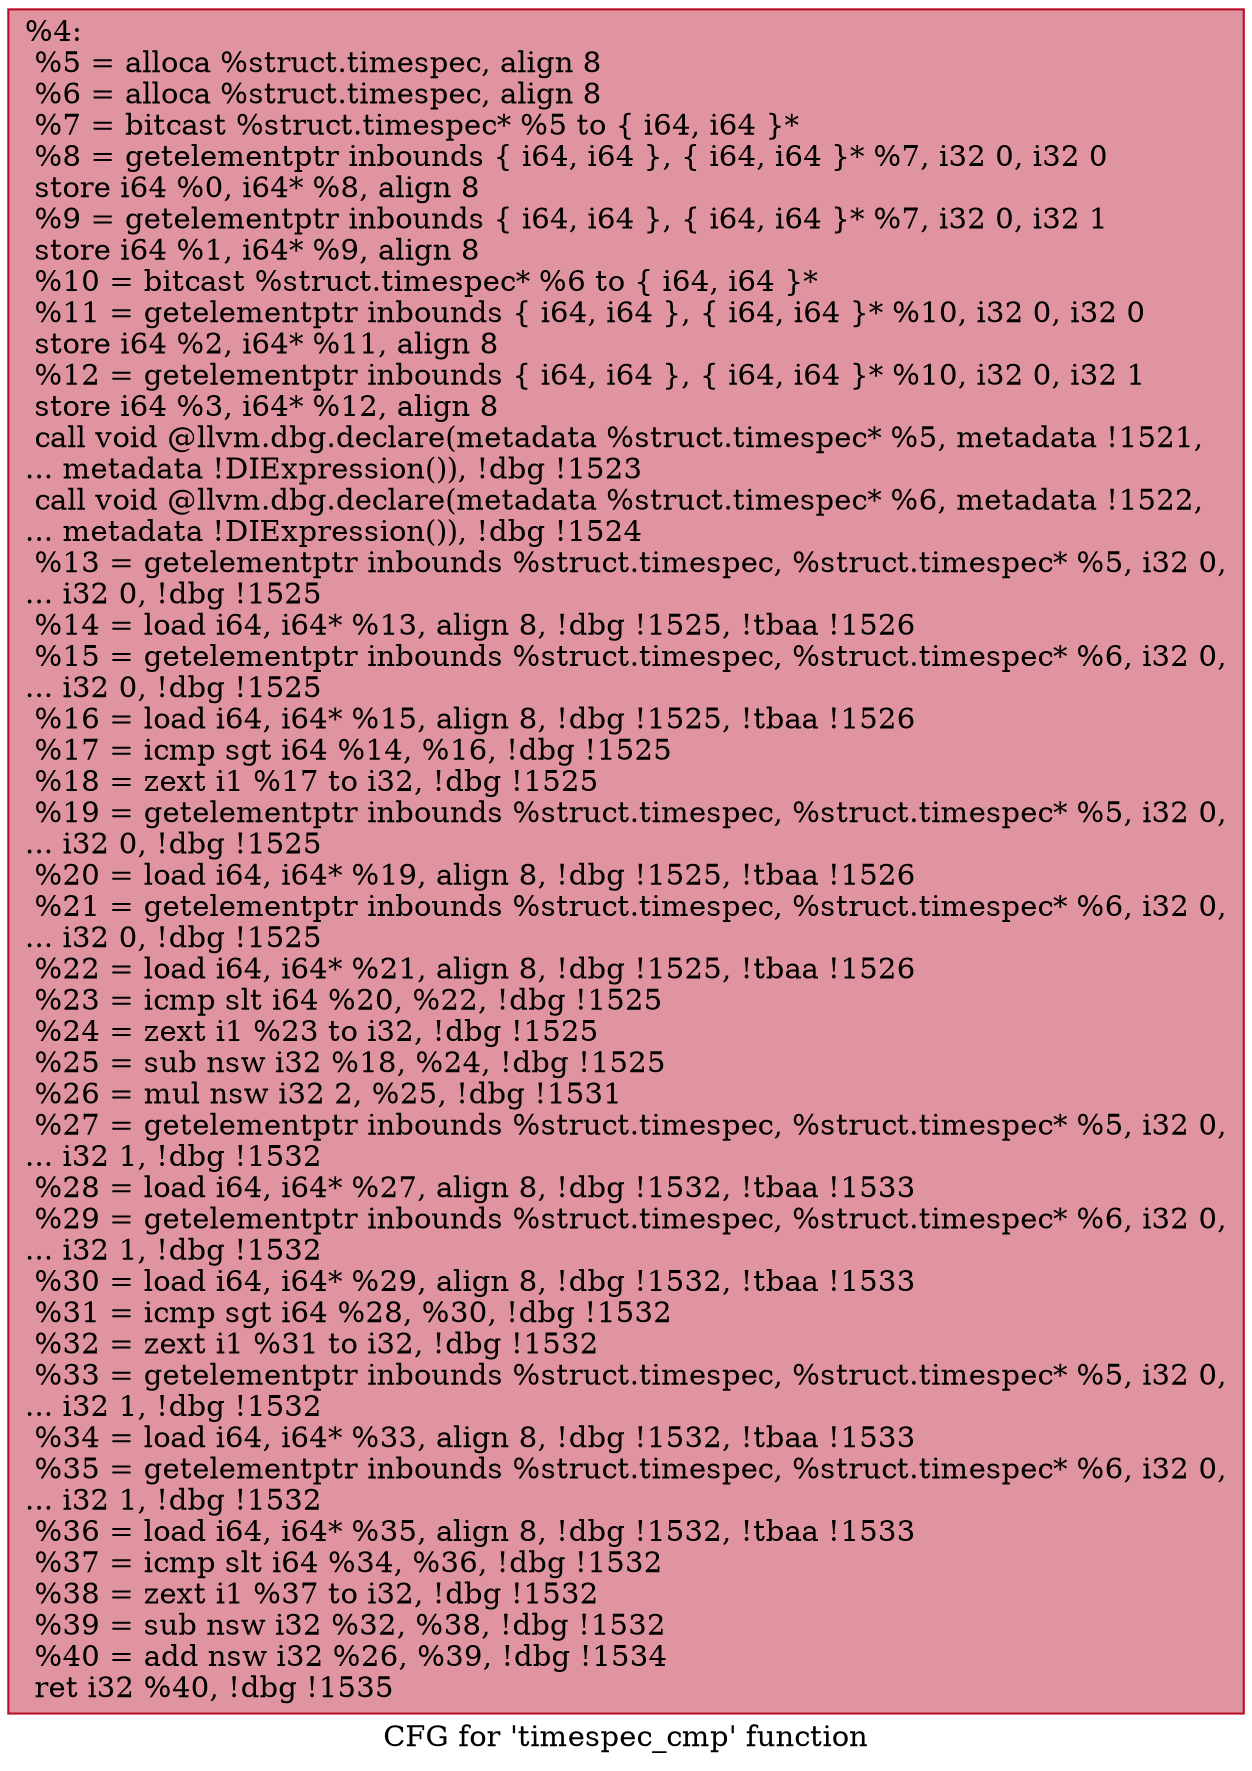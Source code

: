 digraph "CFG for 'timespec_cmp' function" {
	label="CFG for 'timespec_cmp' function";

	Node0x2807460 [shape=record,color="#b70d28ff", style=filled, fillcolor="#b70d2870",label="{%4:\l  %5 = alloca %struct.timespec, align 8\l  %6 = alloca %struct.timespec, align 8\l  %7 = bitcast %struct.timespec* %5 to \{ i64, i64 \}*\l  %8 = getelementptr inbounds \{ i64, i64 \}, \{ i64, i64 \}* %7, i32 0, i32 0\l  store i64 %0, i64* %8, align 8\l  %9 = getelementptr inbounds \{ i64, i64 \}, \{ i64, i64 \}* %7, i32 0, i32 1\l  store i64 %1, i64* %9, align 8\l  %10 = bitcast %struct.timespec* %6 to \{ i64, i64 \}*\l  %11 = getelementptr inbounds \{ i64, i64 \}, \{ i64, i64 \}* %10, i32 0, i32 0\l  store i64 %2, i64* %11, align 8\l  %12 = getelementptr inbounds \{ i64, i64 \}, \{ i64, i64 \}* %10, i32 0, i32 1\l  store i64 %3, i64* %12, align 8\l  call void @llvm.dbg.declare(metadata %struct.timespec* %5, metadata !1521,\l... metadata !DIExpression()), !dbg !1523\l  call void @llvm.dbg.declare(metadata %struct.timespec* %6, metadata !1522,\l... metadata !DIExpression()), !dbg !1524\l  %13 = getelementptr inbounds %struct.timespec, %struct.timespec* %5, i32 0,\l... i32 0, !dbg !1525\l  %14 = load i64, i64* %13, align 8, !dbg !1525, !tbaa !1526\l  %15 = getelementptr inbounds %struct.timespec, %struct.timespec* %6, i32 0,\l... i32 0, !dbg !1525\l  %16 = load i64, i64* %15, align 8, !dbg !1525, !tbaa !1526\l  %17 = icmp sgt i64 %14, %16, !dbg !1525\l  %18 = zext i1 %17 to i32, !dbg !1525\l  %19 = getelementptr inbounds %struct.timespec, %struct.timespec* %5, i32 0,\l... i32 0, !dbg !1525\l  %20 = load i64, i64* %19, align 8, !dbg !1525, !tbaa !1526\l  %21 = getelementptr inbounds %struct.timespec, %struct.timespec* %6, i32 0,\l... i32 0, !dbg !1525\l  %22 = load i64, i64* %21, align 8, !dbg !1525, !tbaa !1526\l  %23 = icmp slt i64 %20, %22, !dbg !1525\l  %24 = zext i1 %23 to i32, !dbg !1525\l  %25 = sub nsw i32 %18, %24, !dbg !1525\l  %26 = mul nsw i32 2, %25, !dbg !1531\l  %27 = getelementptr inbounds %struct.timespec, %struct.timespec* %5, i32 0,\l... i32 1, !dbg !1532\l  %28 = load i64, i64* %27, align 8, !dbg !1532, !tbaa !1533\l  %29 = getelementptr inbounds %struct.timespec, %struct.timespec* %6, i32 0,\l... i32 1, !dbg !1532\l  %30 = load i64, i64* %29, align 8, !dbg !1532, !tbaa !1533\l  %31 = icmp sgt i64 %28, %30, !dbg !1532\l  %32 = zext i1 %31 to i32, !dbg !1532\l  %33 = getelementptr inbounds %struct.timespec, %struct.timespec* %5, i32 0,\l... i32 1, !dbg !1532\l  %34 = load i64, i64* %33, align 8, !dbg !1532, !tbaa !1533\l  %35 = getelementptr inbounds %struct.timespec, %struct.timespec* %6, i32 0,\l... i32 1, !dbg !1532\l  %36 = load i64, i64* %35, align 8, !dbg !1532, !tbaa !1533\l  %37 = icmp slt i64 %34, %36, !dbg !1532\l  %38 = zext i1 %37 to i32, !dbg !1532\l  %39 = sub nsw i32 %32, %38, !dbg !1532\l  %40 = add nsw i32 %26, %39, !dbg !1534\l  ret i32 %40, !dbg !1535\l}"];
}
